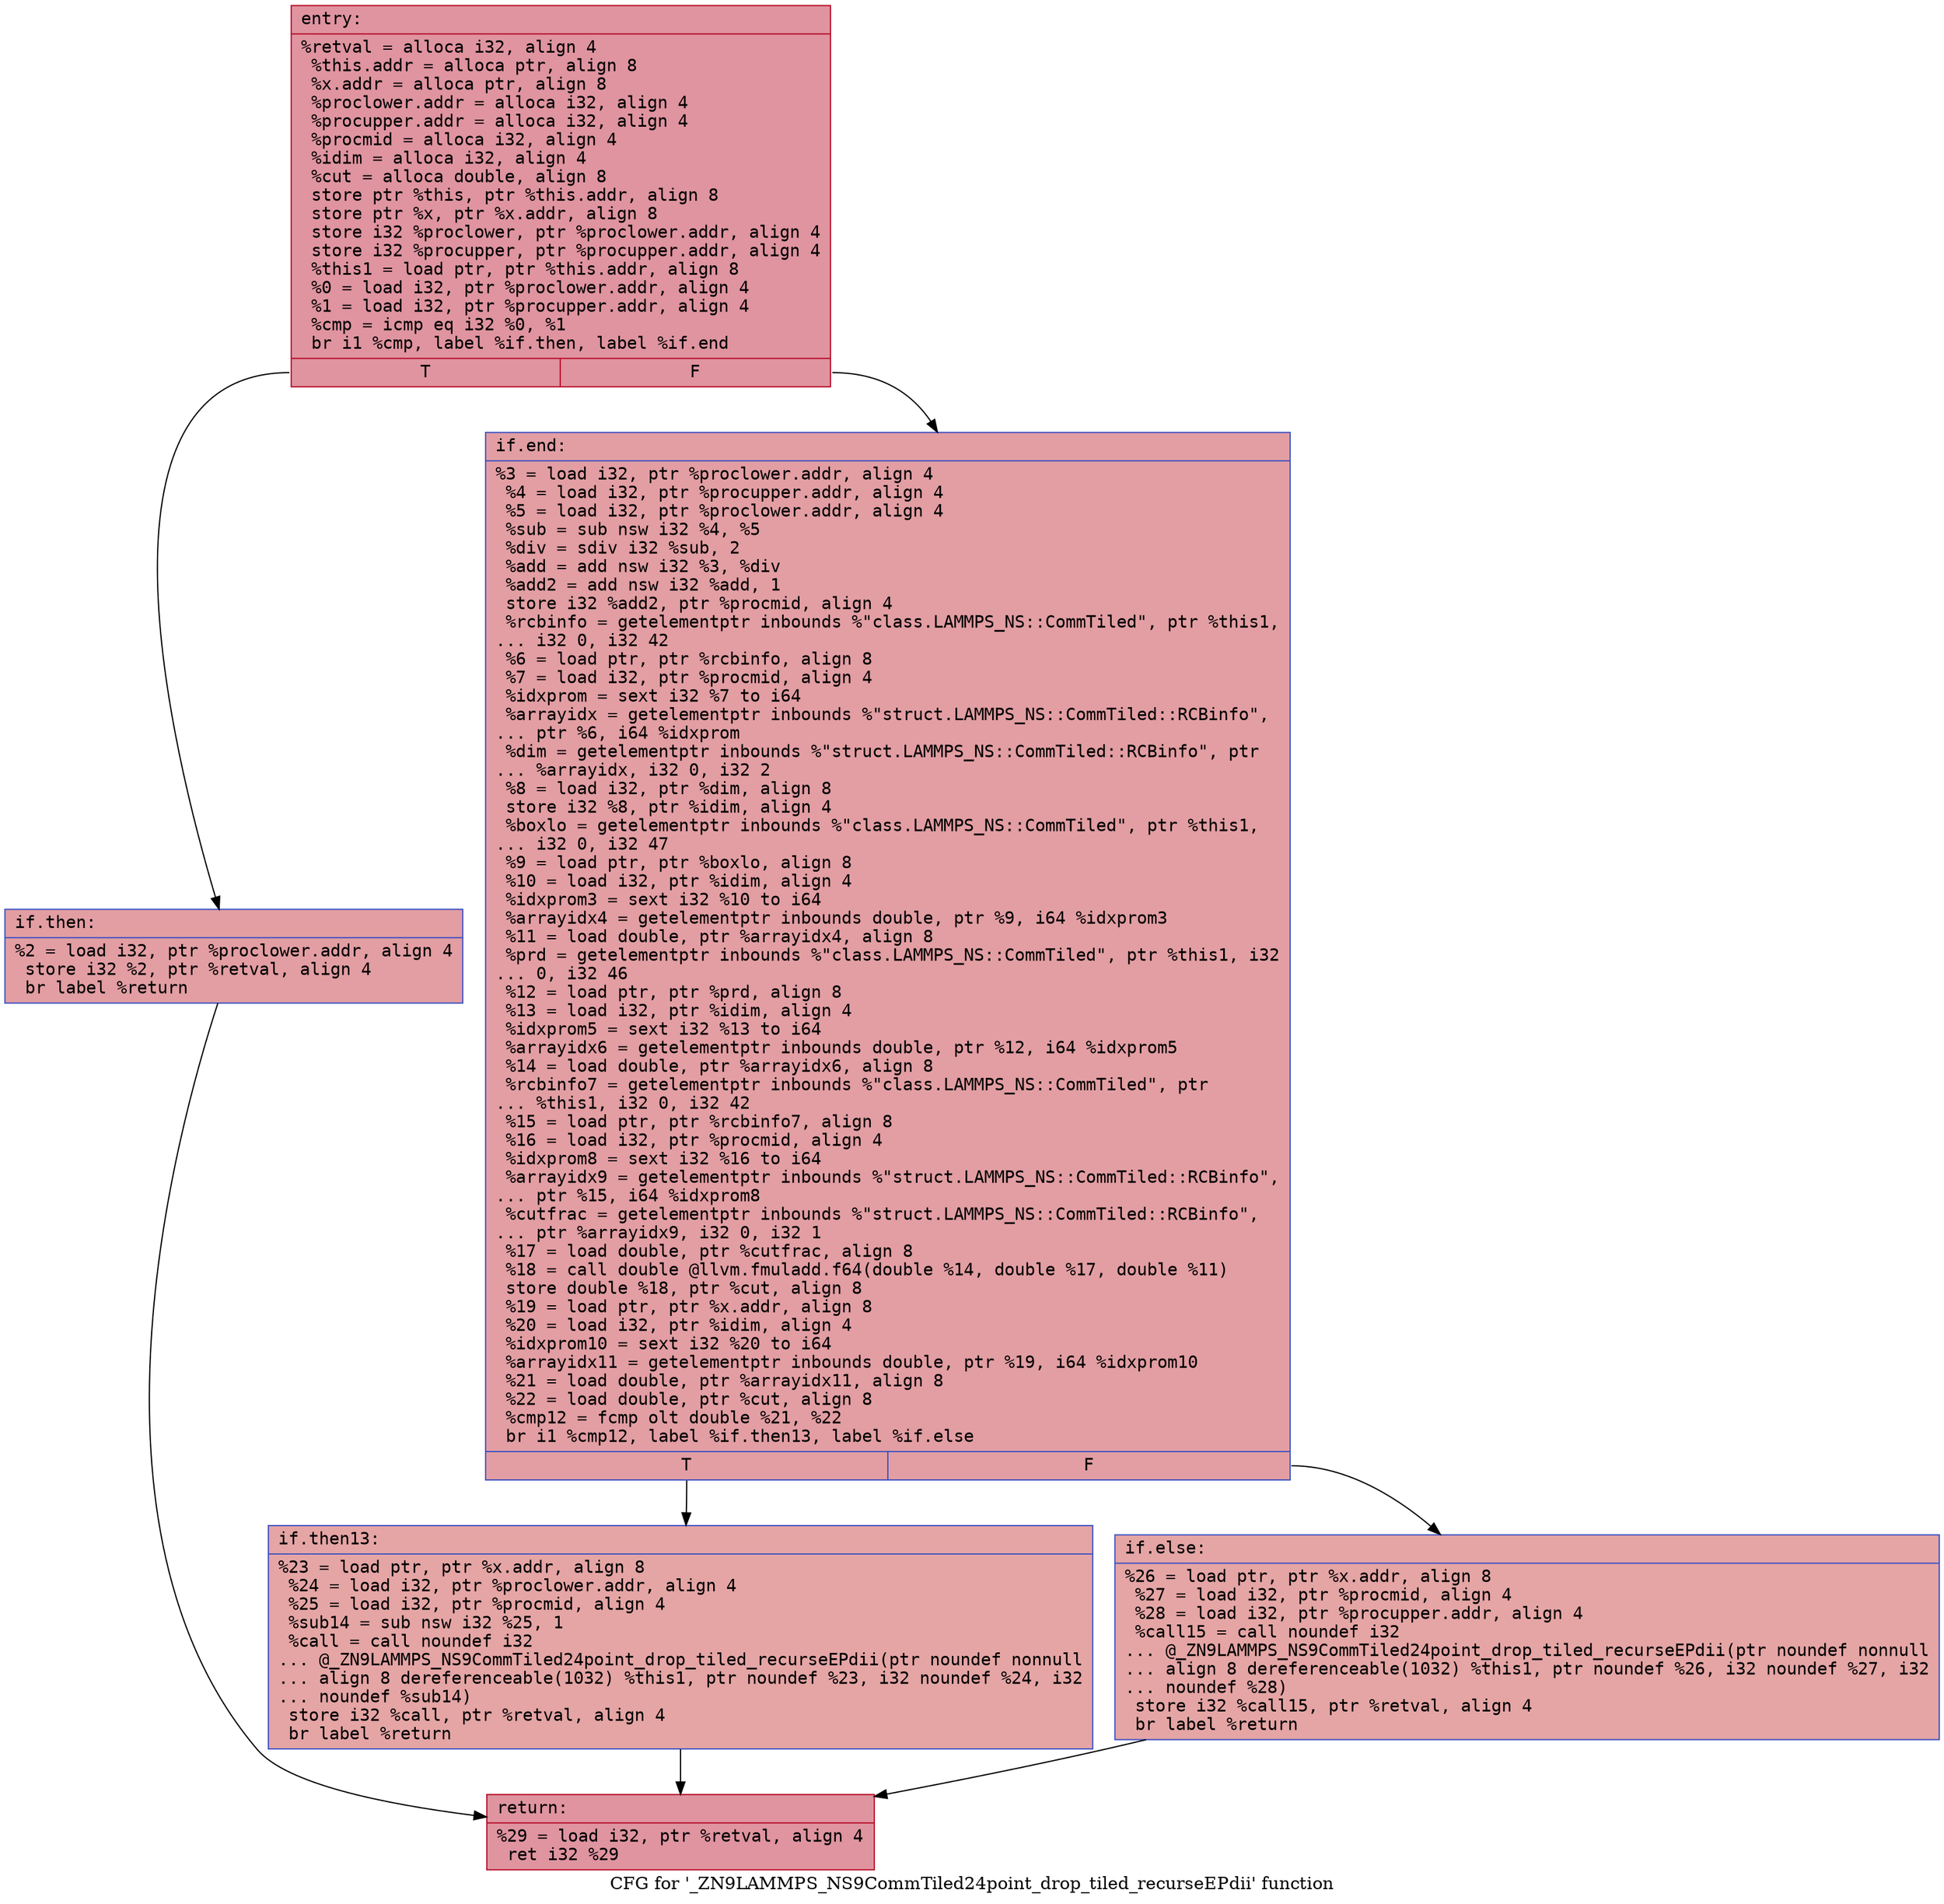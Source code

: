 digraph "CFG for '_ZN9LAMMPS_NS9CommTiled24point_drop_tiled_recurseEPdii' function" {
	label="CFG for '_ZN9LAMMPS_NS9CommTiled24point_drop_tiled_recurseEPdii' function";

	Node0x5560776bd4d0 [shape=record,color="#b70d28ff", style=filled, fillcolor="#b70d2870" fontname="Courier",label="{entry:\l|  %retval = alloca i32, align 4\l  %this.addr = alloca ptr, align 8\l  %x.addr = alloca ptr, align 8\l  %proclower.addr = alloca i32, align 4\l  %procupper.addr = alloca i32, align 4\l  %procmid = alloca i32, align 4\l  %idim = alloca i32, align 4\l  %cut = alloca double, align 8\l  store ptr %this, ptr %this.addr, align 8\l  store ptr %x, ptr %x.addr, align 8\l  store i32 %proclower, ptr %proclower.addr, align 4\l  store i32 %procupper, ptr %procupper.addr, align 4\l  %this1 = load ptr, ptr %this.addr, align 8\l  %0 = load i32, ptr %proclower.addr, align 4\l  %1 = load i32, ptr %procupper.addr, align 4\l  %cmp = icmp eq i32 %0, %1\l  br i1 %cmp, label %if.then, label %if.end\l|{<s0>T|<s1>F}}"];
	Node0x5560776bd4d0:s0 -> Node0x5560776be4f0[tooltip="entry -> if.then\nProbability 50.00%" ];
	Node0x5560776bd4d0:s1 -> Node0x5560776be560[tooltip="entry -> if.end\nProbability 50.00%" ];
	Node0x5560776be4f0 [shape=record,color="#3d50c3ff", style=filled, fillcolor="#be242e70" fontname="Courier",label="{if.then:\l|  %2 = load i32, ptr %proclower.addr, align 4\l  store i32 %2, ptr %retval, align 4\l  br label %return\l}"];
	Node0x5560776be4f0 -> Node0x5560776be7a0[tooltip="if.then -> return\nProbability 100.00%" ];
	Node0x5560776be560 [shape=record,color="#3d50c3ff", style=filled, fillcolor="#be242e70" fontname="Courier",label="{if.end:\l|  %3 = load i32, ptr %proclower.addr, align 4\l  %4 = load i32, ptr %procupper.addr, align 4\l  %5 = load i32, ptr %proclower.addr, align 4\l  %sub = sub nsw i32 %4, %5\l  %div = sdiv i32 %sub, 2\l  %add = add nsw i32 %3, %div\l  %add2 = add nsw i32 %add, 1\l  store i32 %add2, ptr %procmid, align 4\l  %rcbinfo = getelementptr inbounds %\"class.LAMMPS_NS::CommTiled\", ptr %this1,\l... i32 0, i32 42\l  %6 = load ptr, ptr %rcbinfo, align 8\l  %7 = load i32, ptr %procmid, align 4\l  %idxprom = sext i32 %7 to i64\l  %arrayidx = getelementptr inbounds %\"struct.LAMMPS_NS::CommTiled::RCBinfo\",\l... ptr %6, i64 %idxprom\l  %dim = getelementptr inbounds %\"struct.LAMMPS_NS::CommTiled::RCBinfo\", ptr\l... %arrayidx, i32 0, i32 2\l  %8 = load i32, ptr %dim, align 8\l  store i32 %8, ptr %idim, align 4\l  %boxlo = getelementptr inbounds %\"class.LAMMPS_NS::CommTiled\", ptr %this1,\l... i32 0, i32 47\l  %9 = load ptr, ptr %boxlo, align 8\l  %10 = load i32, ptr %idim, align 4\l  %idxprom3 = sext i32 %10 to i64\l  %arrayidx4 = getelementptr inbounds double, ptr %9, i64 %idxprom3\l  %11 = load double, ptr %arrayidx4, align 8\l  %prd = getelementptr inbounds %\"class.LAMMPS_NS::CommTiled\", ptr %this1, i32\l... 0, i32 46\l  %12 = load ptr, ptr %prd, align 8\l  %13 = load i32, ptr %idim, align 4\l  %idxprom5 = sext i32 %13 to i64\l  %arrayidx6 = getelementptr inbounds double, ptr %12, i64 %idxprom5\l  %14 = load double, ptr %arrayidx6, align 8\l  %rcbinfo7 = getelementptr inbounds %\"class.LAMMPS_NS::CommTiled\", ptr\l... %this1, i32 0, i32 42\l  %15 = load ptr, ptr %rcbinfo7, align 8\l  %16 = load i32, ptr %procmid, align 4\l  %idxprom8 = sext i32 %16 to i64\l  %arrayidx9 = getelementptr inbounds %\"struct.LAMMPS_NS::CommTiled::RCBinfo\",\l... ptr %15, i64 %idxprom8\l  %cutfrac = getelementptr inbounds %\"struct.LAMMPS_NS::CommTiled::RCBinfo\",\l... ptr %arrayidx9, i32 0, i32 1\l  %17 = load double, ptr %cutfrac, align 8\l  %18 = call double @llvm.fmuladd.f64(double %14, double %17, double %11)\l  store double %18, ptr %cut, align 8\l  %19 = load ptr, ptr %x.addr, align 8\l  %20 = load i32, ptr %idim, align 4\l  %idxprom10 = sext i32 %20 to i64\l  %arrayidx11 = getelementptr inbounds double, ptr %19, i64 %idxprom10\l  %21 = load double, ptr %arrayidx11, align 8\l  %22 = load double, ptr %cut, align 8\l  %cmp12 = fcmp olt double %21, %22\l  br i1 %cmp12, label %if.then13, label %if.else\l|{<s0>T|<s1>F}}"];
	Node0x5560776be560:s0 -> Node0x5560776c05b0[tooltip="if.end -> if.then13\nProbability 50.00%" ];
	Node0x5560776be560:s1 -> Node0x5560776c0630[tooltip="if.end -> if.else\nProbability 50.00%" ];
	Node0x5560776c05b0 [shape=record,color="#3d50c3ff", style=filled, fillcolor="#c5333470" fontname="Courier",label="{if.then13:\l|  %23 = load ptr, ptr %x.addr, align 8\l  %24 = load i32, ptr %proclower.addr, align 4\l  %25 = load i32, ptr %procmid, align 4\l  %sub14 = sub nsw i32 %25, 1\l  %call = call noundef i32\l... @_ZN9LAMMPS_NS9CommTiled24point_drop_tiled_recurseEPdii(ptr noundef nonnull\l... align 8 dereferenceable(1032) %this1, ptr noundef %23, i32 noundef %24, i32\l... noundef %sub14)\l  store i32 %call, ptr %retval, align 4\l  br label %return\l}"];
	Node0x5560776c05b0 -> Node0x5560776be7a0[tooltip="if.then13 -> return\nProbability 100.00%" ];
	Node0x5560776c0630 [shape=record,color="#3d50c3ff", style=filled, fillcolor="#c5333470" fontname="Courier",label="{if.else:\l|  %26 = load ptr, ptr %x.addr, align 8\l  %27 = load i32, ptr %procmid, align 4\l  %28 = load i32, ptr %procupper.addr, align 4\l  %call15 = call noundef i32\l... @_ZN9LAMMPS_NS9CommTiled24point_drop_tiled_recurseEPdii(ptr noundef nonnull\l... align 8 dereferenceable(1032) %this1, ptr noundef %26, i32 noundef %27, i32\l... noundef %28)\l  store i32 %call15, ptr %retval, align 4\l  br label %return\l}"];
	Node0x5560776c0630 -> Node0x5560776be7a0[tooltip="if.else -> return\nProbability 100.00%" ];
	Node0x5560776be7a0 [shape=record,color="#b70d28ff", style=filled, fillcolor="#b70d2870" fontname="Courier",label="{return:\l|  %29 = load i32, ptr %retval, align 4\l  ret i32 %29\l}"];
}
